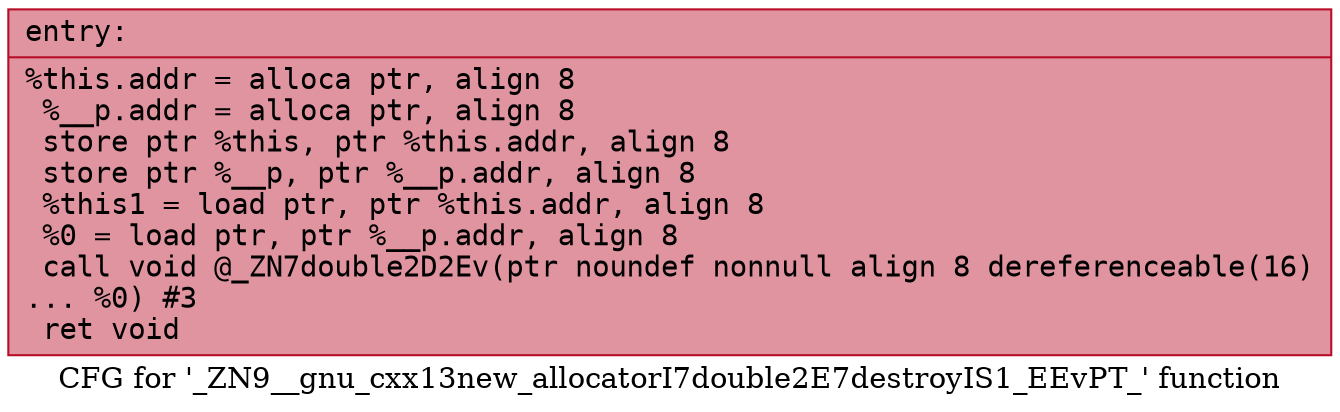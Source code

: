 digraph "CFG for '_ZN9__gnu_cxx13new_allocatorI7double2E7destroyIS1_EEvPT_' function" {
	label="CFG for '_ZN9__gnu_cxx13new_allocatorI7double2E7destroyIS1_EEvPT_' function";

	Node0x55799251ea20 [shape=record,color="#b70d28ff", style=filled, fillcolor="#b70d2870" fontname="Courier",label="{entry:\l|  %this.addr = alloca ptr, align 8\l  %__p.addr = alloca ptr, align 8\l  store ptr %this, ptr %this.addr, align 8\l  store ptr %__p, ptr %__p.addr, align 8\l  %this1 = load ptr, ptr %this.addr, align 8\l  %0 = load ptr, ptr %__p.addr, align 8\l  call void @_ZN7double2D2Ev(ptr noundef nonnull align 8 dereferenceable(16)\l... %0) #3\l  ret void\l}"];
}
